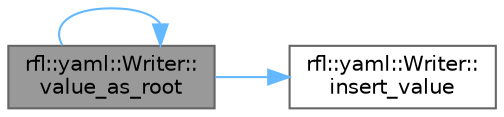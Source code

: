digraph "rfl::yaml::Writer::value_as_root"
{
 // LATEX_PDF_SIZE
  bgcolor="transparent";
  edge [fontname=Helvetica,fontsize=10,labelfontname=Helvetica,labelfontsize=10];
  node [fontname=Helvetica,fontsize=10,shape=box,height=0.2,width=0.4];
  rankdir="LR";
  Node1 [id="Node000001",label="rfl::yaml::Writer::\lvalue_as_root",height=0.2,width=0.4,color="gray40", fillcolor="grey60", style="filled", fontcolor="black",tooltip=" "];
  Node1 -> Node2 [id="edge3_Node000001_Node000002",color="steelblue1",style="solid",tooltip=" "];
  Node2 [id="Node000002",label="rfl::yaml::Writer::\linsert_value",height=0.2,width=0.4,color="grey40", fillcolor="white", style="filled",URL="$classrfl_1_1yaml_1_1_writer.html#a47fa5636ad59c078bb4c6e8f299b1f65",tooltip=" "];
  Node1 -> Node1 [id="edge4_Node000001_Node000001",color="steelblue1",style="solid",tooltip=" "];
}
